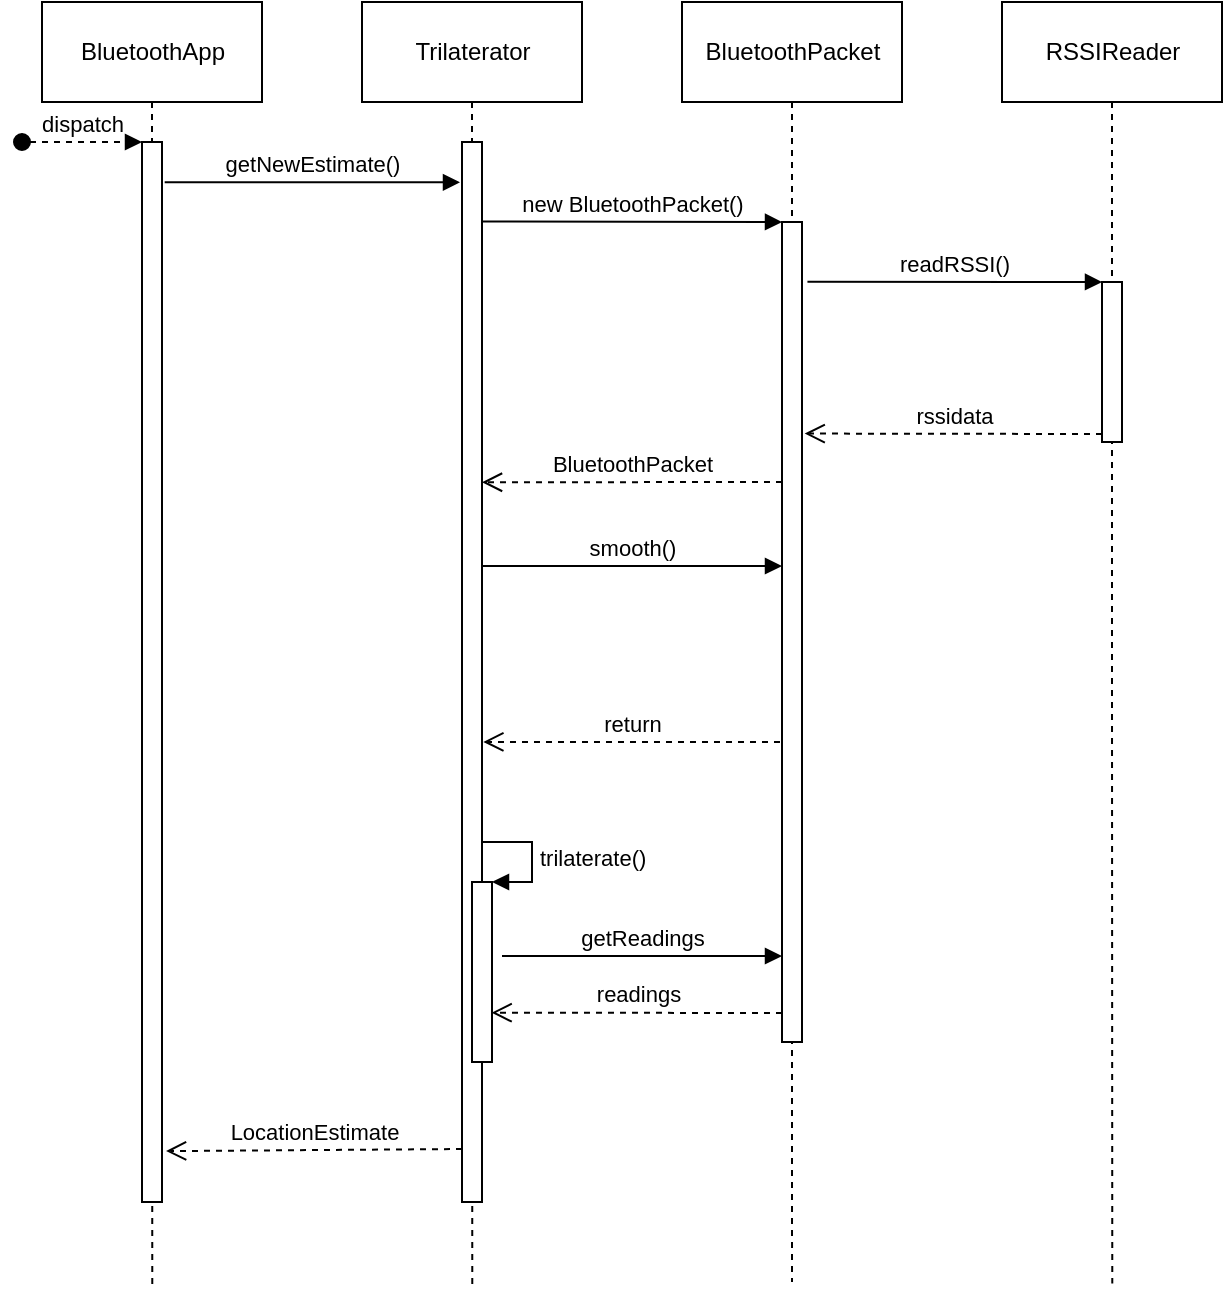 <mxfile version="13.7.9" type="device"><diagram id="kgpKYQtTHZ0yAKxKKP6v" name="Page-1"><mxGraphModel dx="1185" dy="685" grid="1" gridSize="10" guides="1" tooltips="1" connect="1" arrows="1" fold="1" page="1" pageScale="1" pageWidth="850" pageHeight="1100" math="0" shadow="0"><root><mxCell id="0"/><mxCell id="1" parent="0"/><mxCell id="JaB_5WZV5J-PeFLs60sy-35" style="edgeStyle=orthogonalEdgeStyle;rounded=0;orthogonalLoop=1;jettySize=auto;html=1;exitX=0.5;exitY=1;exitDx=0;exitDy=0;dashed=1;endArrow=none;endFill=0;" parent="1" source="JaB_5WZV5J-PeFLs60sy-2" edge="1"><mxGeometry relative="1" as="geometry"><mxPoint x="215.138" y="683.448" as="targetPoint"/></mxGeometry></mxCell><mxCell id="JaB_5WZV5J-PeFLs60sy-2" value="BluetoothApp" style="html=1;" parent="1" vertex="1"><mxGeometry x="160" y="40" width="110" height="50" as="geometry"/></mxCell><mxCell id="JaB_5WZV5J-PeFLs60sy-36" style="edgeStyle=orthogonalEdgeStyle;rounded=0;orthogonalLoop=1;jettySize=auto;html=1;exitX=0.5;exitY=1;exitDx=0;exitDy=0;dashed=1;endArrow=none;endFill=0;" parent="1" source="JaB_5WZV5J-PeFLs60sy-3" edge="1"><mxGeometry relative="1" as="geometry"><mxPoint x="375.138" y="681.379" as="targetPoint"/></mxGeometry></mxCell><mxCell id="JaB_5WZV5J-PeFLs60sy-3" value="Trilaterator" style="html=1;" parent="1" vertex="1"><mxGeometry x="320" y="40" width="110" height="50" as="geometry"/></mxCell><mxCell id="JaB_5WZV5J-PeFLs60sy-37" style="edgeStyle=orthogonalEdgeStyle;rounded=0;orthogonalLoop=1;jettySize=auto;html=1;exitX=0.5;exitY=1;exitDx=0;exitDy=0;dashed=1;endArrow=none;endFill=0;" parent="1" source="JaB_5WZV5J-PeFLs60sy-4" edge="1"><mxGeometry relative="1" as="geometry"><mxPoint x="535" y="680" as="targetPoint"/></mxGeometry></mxCell><mxCell id="JaB_5WZV5J-PeFLs60sy-4" value="BluetoothPacket" style="html=1;" parent="1" vertex="1"><mxGeometry x="480" y="40" width="110" height="50" as="geometry"/></mxCell><mxCell id="JaB_5WZV5J-PeFLs60sy-38" style="edgeStyle=orthogonalEdgeStyle;rounded=0;orthogonalLoop=1;jettySize=auto;html=1;exitX=0.5;exitY=1;exitDx=0;exitDy=0;dashed=1;endArrow=none;endFill=0;" parent="1" source="JaB_5WZV5J-PeFLs60sy-5" edge="1"><mxGeometry relative="1" as="geometry"><mxPoint x="695.138" y="680.69" as="targetPoint"/></mxGeometry></mxCell><mxCell id="JaB_5WZV5J-PeFLs60sy-5" value="RSSIReader" style="html=1;" parent="1" vertex="1"><mxGeometry x="640" y="40" width="110" height="50" as="geometry"/></mxCell><mxCell id="JaB_5WZV5J-PeFLs60sy-10" value="" style="html=1;points=[];perimeter=orthogonalPerimeter;" parent="1" vertex="1"><mxGeometry x="370" y="110" width="10" height="530" as="geometry"/></mxCell><mxCell id="JaB_5WZV5J-PeFLs60sy-11" value="getNewEstimate()" style="html=1;verticalAlign=bottom;endArrow=block;entryX=-0.1;entryY=0.038;entryDx=0;entryDy=0;entryPerimeter=0;exitX=1.134;exitY=0.038;exitDx=0;exitDy=0;exitPerimeter=0;" parent="1" source="JaB_5WZV5J-PeFLs60sy-16" target="JaB_5WZV5J-PeFLs60sy-10" edge="1"><mxGeometry relative="1" as="geometry"><mxPoint x="300" y="130" as="sourcePoint"/></mxGeometry></mxCell><mxCell id="JaB_5WZV5J-PeFLs60sy-12" value="LocationEstimate" style="html=1;verticalAlign=bottom;endArrow=open;dashed=1;endSize=8;exitX=0;exitY=0.95;entryX=1.203;entryY=0.952;entryDx=0;entryDy=0;entryPerimeter=0;" parent="1" source="JaB_5WZV5J-PeFLs60sy-10" target="JaB_5WZV5J-PeFLs60sy-16" edge="1"><mxGeometry relative="1" as="geometry"><mxPoint x="290" y="614" as="targetPoint"/></mxGeometry></mxCell><mxCell id="JaB_5WZV5J-PeFLs60sy-13" value="" style="html=1;points=[];perimeter=orthogonalPerimeter;" parent="1" vertex="1"><mxGeometry x="530" y="150" width="10" height="410" as="geometry"/></mxCell><mxCell id="JaB_5WZV5J-PeFLs60sy-14" value="new BluetoothPacket()" style="html=1;verticalAlign=bottom;endArrow=block;entryX=0;entryY=0;exitX=1;exitY=0.075;exitDx=0;exitDy=0;exitPerimeter=0;" parent="1" source="JaB_5WZV5J-PeFLs60sy-10" target="JaB_5WZV5J-PeFLs60sy-13" edge="1"><mxGeometry relative="1" as="geometry"><mxPoint x="460" y="150" as="sourcePoint"/></mxGeometry></mxCell><mxCell id="JaB_5WZV5J-PeFLs60sy-16" value="" style="html=1;points=[];perimeter=orthogonalPerimeter;" parent="1" vertex="1"><mxGeometry x="210" y="110" width="10" height="530" as="geometry"/></mxCell><mxCell id="JaB_5WZV5J-PeFLs60sy-17" value="dispatch" style="html=1;verticalAlign=bottom;startArrow=oval;endArrow=block;startSize=8;dashed=1;" parent="1" target="JaB_5WZV5J-PeFLs60sy-16" edge="1"><mxGeometry relative="1" as="geometry"><mxPoint x="150" y="110" as="sourcePoint"/></mxGeometry></mxCell><mxCell id="JaB_5WZV5J-PeFLs60sy-18" value="BluetoothPacket" style="html=1;verticalAlign=bottom;endArrow=open;dashed=1;endSize=8;entryX=1;entryY=0.321;entryDx=0;entryDy=0;entryPerimeter=0;" parent="1" target="JaB_5WZV5J-PeFLs60sy-10" edge="1"><mxGeometry relative="1" as="geometry"><mxPoint x="530" y="280" as="sourcePoint"/><mxPoint x="450" y="280" as="targetPoint"/><Array as="points"/></mxGeometry></mxCell><mxCell id="JaB_5WZV5J-PeFLs60sy-19" value="" style="html=1;points=[];perimeter=orthogonalPerimeter;" parent="1" vertex="1"><mxGeometry x="690" y="180" width="10" height="80" as="geometry"/></mxCell><mxCell id="JaB_5WZV5J-PeFLs60sy-20" value="readRSSI()" style="html=1;verticalAlign=bottom;endArrow=block;entryX=0;entryY=0;exitX=1.272;exitY=0.073;exitDx=0;exitDy=0;exitPerimeter=0;" parent="1" source="JaB_5WZV5J-PeFLs60sy-13" target="JaB_5WZV5J-PeFLs60sy-19" edge="1"><mxGeometry relative="1" as="geometry"><mxPoint x="620" y="180" as="sourcePoint"/></mxGeometry></mxCell><mxCell id="JaB_5WZV5J-PeFLs60sy-21" value="rssidata" style="html=1;verticalAlign=bottom;endArrow=open;dashed=1;endSize=8;exitX=0;exitY=0.95;entryX=1.134;entryY=0.258;entryDx=0;entryDy=0;entryPerimeter=0;" parent="1" source="JaB_5WZV5J-PeFLs60sy-19" target="JaB_5WZV5J-PeFLs60sy-13" edge="1"><mxGeometry relative="1" as="geometry"><mxPoint x="620" y="256" as="targetPoint"/></mxGeometry></mxCell><mxCell id="JaB_5WZV5J-PeFLs60sy-26" value="" style="html=1;points=[];perimeter=orthogonalPerimeter;" parent="1" vertex="1"><mxGeometry x="375" y="480" width="10" height="90" as="geometry"/></mxCell><mxCell id="JaB_5WZV5J-PeFLs60sy-27" value="trilaterate()" style="edgeStyle=orthogonalEdgeStyle;html=1;align=left;spacingLeft=2;endArrow=block;rounded=0;entryX=1;entryY=0;" parent="1" target="JaB_5WZV5J-PeFLs60sy-26" edge="1"><mxGeometry relative="1" as="geometry"><mxPoint x="380" y="460" as="sourcePoint"/><Array as="points"><mxPoint x="405" y="460"/></Array></mxGeometry></mxCell><mxCell id="JaB_5WZV5J-PeFLs60sy-29" value="smooth()" style="html=1;verticalAlign=bottom;endArrow=block;exitX=0.997;exitY=0.4;exitDx=0;exitDy=0;exitPerimeter=0;" parent="1" source="JaB_5WZV5J-PeFLs60sy-10" target="JaB_5WZV5J-PeFLs60sy-13" edge="1"><mxGeometry relative="1" as="geometry"><mxPoint x="580" y="355" as="sourcePoint"/><mxPoint x="528" y="324" as="targetPoint"/></mxGeometry></mxCell><mxCell id="JaB_5WZV5J-PeFLs60sy-30" value="return" style="html=1;verticalAlign=bottom;endArrow=open;dashed=1;endSize=8;entryX=1.066;entryY=0.566;entryDx=0;entryDy=0;entryPerimeter=0;" parent="1" target="JaB_5WZV5J-PeFLs60sy-10" edge="1"><mxGeometry relative="1" as="geometry"><mxPoint x="450" y="410" as="targetPoint"/><mxPoint x="529" y="410" as="sourcePoint"/></mxGeometry></mxCell><mxCell id="JaB_5WZV5J-PeFLs60sy-32" value="getReadings" style="html=1;verticalAlign=bottom;endArrow=block;entryX=0;entryY=0;" parent="1" edge="1"><mxGeometry relative="1" as="geometry"><mxPoint x="390" y="517" as="sourcePoint"/><mxPoint x="530" y="517" as="targetPoint"/></mxGeometry></mxCell><mxCell id="JaB_5WZV5J-PeFLs60sy-33" value="readings" style="html=1;verticalAlign=bottom;endArrow=open;dashed=1;endSize=8;exitX=0;exitY=0.95;entryX=0.979;entryY=0.726;entryDx=0;entryDy=0;entryPerimeter=0;" parent="1" target="JaB_5WZV5J-PeFLs60sy-26" edge="1"><mxGeometry relative="1" as="geometry"><mxPoint x="460" y="563" as="targetPoint"/><mxPoint x="530" y="545.5" as="sourcePoint"/></mxGeometry></mxCell></root></mxGraphModel></diagram></mxfile>